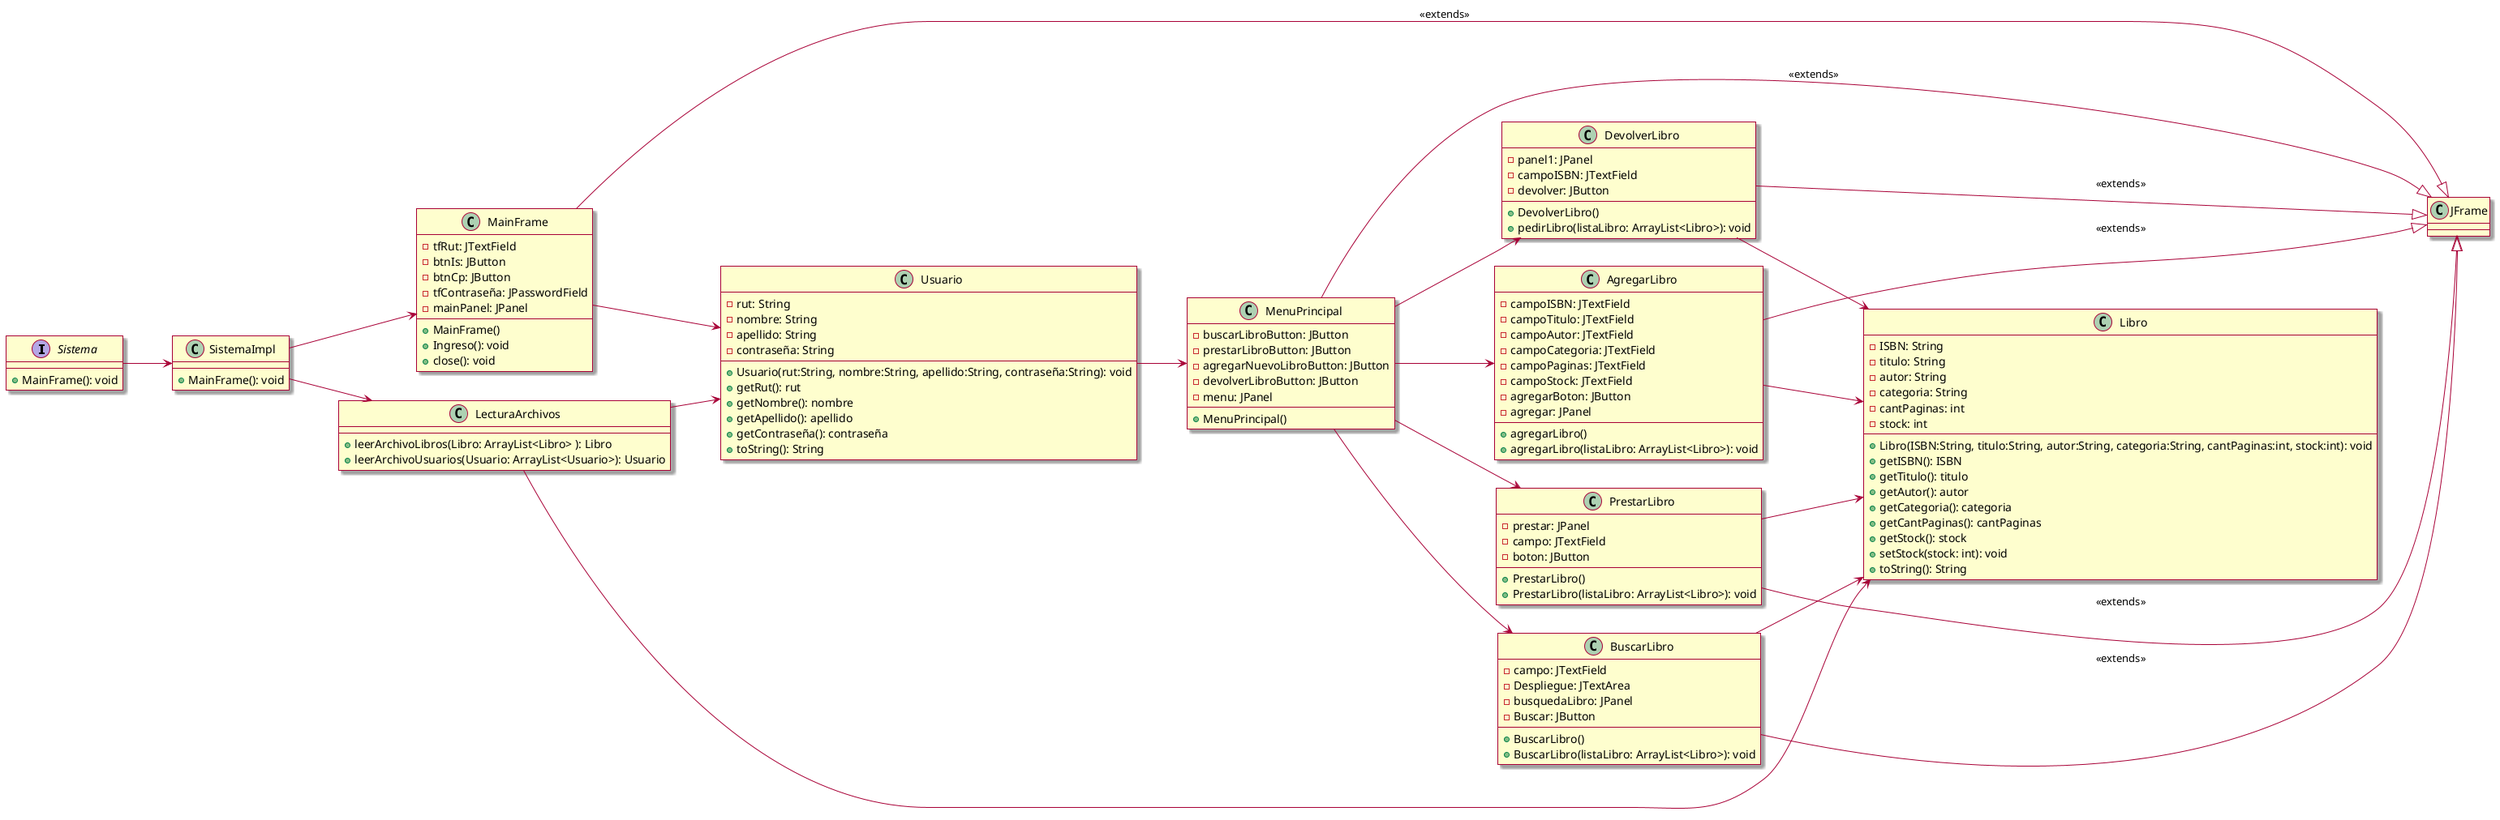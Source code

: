 @startuml
'https://plantuml.com/class-diagram
left to right direction

skin rose

interface Sistema {

 + MainFrame(): void

}

Sistema --> SistemaImpl

class SistemaImpl {

+ MainFrame(): void

}

SistemaImpl --> LecturaArchivos
SistemaImpl --> MainFrame

class MainFrame {

- tfRut: JTextField
- btnIs: JButton
- btnCp: JButton
- tfContraseña: JPasswordField
- mainPanel: JPanel

+ MainFrame()
+ Ingreso(): void
+ close(): void

}

MainFrame --> Usuario

MainFrame ---|> JFrame: <<extends>>

class MenuPrincipal {

- buscarLibroButton: JButton
- prestarLibroButton: JButton
- agregarNuevoLibroButton: JButton
- devolverLibroButton: JButton
- menu: JPanel

+ MenuPrincipal()

}

MenuPrincipal --> BuscarLibro
MenuPrincipal --> PrestarLibro
MenuPrincipal --> AgregarLibro
MenuPrincipal --> DevolverLibro

MenuPrincipal ---|> JFrame: <<extends>>

class LecturaArchivos {

+ leerArchivoLibros(Libro: ArrayList<Libro> ): Libro
+ leerArchivoUsuarios(Usuario: ArrayList<Usuario>): Usuario

}

LecturaArchivos --> Libro
LecturaArchivos --> Usuario


class Libro {

- ISBN: String
- titulo: String
- autor: String
- categoria: String
- cantPaginas: int
- stock: int

+ Libro(ISBN:String, titulo:String, autor:String, categoria:String, cantPaginas:int, stock:int): void
+ getISBN(): ISBN
+ getTitulo(): titulo
+ getAutor(): autor
+ getCategoria(): categoria
+ getCantPaginas(): cantPaginas
+ getStock(): stock
+ setStock(stock: int): void
+ toString(): String

}

class Usuario {

- rut: String
- nombre: String
- apellido: String
- contraseña: String

+ Usuario(rut:String, nombre:String, apellido:String, contraseña:String): void
+ getRut(): rut
+ getNombre(): nombre
+ getApellido(): apellido
+ getContraseña(): contraseña
+ toString(): String

}

Usuario --> MenuPrincipal

class AgregarLibro {

- campoISBN: JTextField
- campoTitulo: JTextField
- campoAutor: JTextField
- campoCategoria: JTextField
- campoPaginas: JTextField
- campoStock: JTextField
- agregarBoton: JButton
- agregar: JPanel

+ agregarLibro()
+ agregarLibro(listaLibro: ArrayList<Libro>): void

}

AgregarLibro --> Libro
AgregarLibro ---|> JFrame: <<extends>>

class BuscarLibro {

- campo: JTextField
- Despliegue: JTextArea
- busquedaLibro: JPanel
- Buscar: JButton

+ BuscarLibro()
+ BuscarLibro(listaLibro: ArrayList<Libro>): void

}

BuscarLibro --> Libro
BuscarLibro ---|> JFrame: <<extends>>

class DevolverLibro {

- panel1: JPanel
- campoISBN: JTextField
- devolver: JButton

+ DevolverLibro()
+ pedirLibro(listaLibro: ArrayList<Libro>): void

}

DevolverLibro --> Libro
DevolverLibro ---|> JFrame: <<extends>>

class PrestarLibro {

- prestar: JPanel
- campo: JTextField
- boton: JButton

+ PrestarLibro()
+ PrestarLibro(listaLibro: ArrayList<Libro>): void

}

PrestarLibro --> Libro
PrestarLibro ---|> JFrame: <<extends>>








@enduml